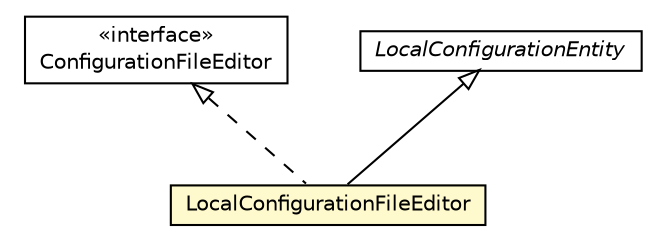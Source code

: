 #!/usr/local/bin/dot
#
# Class diagram 
# Generated by UMLGraph version R5_6-24-gf6e263 (http://www.umlgraph.org/)
#

digraph G {
	edge [fontname="Helvetica",fontsize=10,labelfontname="Helvetica",labelfontsize=10];
	node [fontname="Helvetica",fontsize=10,shape=plaintext];
	nodesep=0.25;
	ranksep=0.5;
	// org.universAAL.middleware.interfaces.configuration.configurationEditionTypes.ConfigurationFileEditor
	c5304379 [label=<<table title="org.universAAL.middleware.interfaces.configuration.configurationEditionTypes.ConfigurationFileEditor" border="0" cellborder="1" cellspacing="0" cellpadding="2" port="p" href="../../../../interfaces/configuration/configurationEditionTypes/ConfigurationFileEditor.html">
		<tr><td><table border="0" cellspacing="0" cellpadding="1">
<tr><td align="center" balign="center"> &#171;interface&#187; </td></tr>
<tr><td align="center" balign="center"> ConfigurationFileEditor </td></tr>
		</table></td></tr>
		</table>>, URL="../../../../interfaces/configuration/configurationEditionTypes/ConfigurationFileEditor.html", fontname="Helvetica", fontcolor="black", fontsize=10.0];
	// org.universAAL.middleware.managers.configuration.core.impl.LocalConfigurationFileEditor
	c5305334 [label=<<table title="org.universAAL.middleware.managers.configuration.core.impl.LocalConfigurationFileEditor" border="0" cellborder="1" cellspacing="0" cellpadding="2" port="p" bgcolor="lemonChiffon" href="./LocalConfigurationFileEditor.html">
		<tr><td><table border="0" cellspacing="0" cellpadding="1">
<tr><td align="center" balign="center"> LocalConfigurationFileEditor </td></tr>
		</table></td></tr>
		</table>>, URL="./LocalConfigurationFileEditor.html", fontname="Helvetica", fontcolor="black", fontsize=10.0];
	// org.universAAL.middleware.managers.configuration.core.impl.LocalConfigurationEntity
	c5305340 [label=<<table title="org.universAAL.middleware.managers.configuration.core.impl.LocalConfigurationEntity" border="0" cellborder="1" cellspacing="0" cellpadding="2" port="p" href="./LocalConfigurationEntity.html">
		<tr><td><table border="0" cellspacing="0" cellpadding="1">
<tr><td align="center" balign="center"><font face="Helvetica-Oblique"> LocalConfigurationEntity </font></td></tr>
		</table></td></tr>
		</table>>, URL="./LocalConfigurationEntity.html", fontname="Helvetica", fontcolor="black", fontsize=10.0];
	//org.universAAL.middleware.managers.configuration.core.impl.LocalConfigurationFileEditor extends org.universAAL.middleware.managers.configuration.core.impl.LocalConfigurationEntity
	c5305340:p -> c5305334:p [dir=back,arrowtail=empty];
	//org.universAAL.middleware.managers.configuration.core.impl.LocalConfigurationFileEditor implements org.universAAL.middleware.interfaces.configuration.configurationEditionTypes.ConfigurationFileEditor
	c5304379:p -> c5305334:p [dir=back,arrowtail=empty,style=dashed];
}

